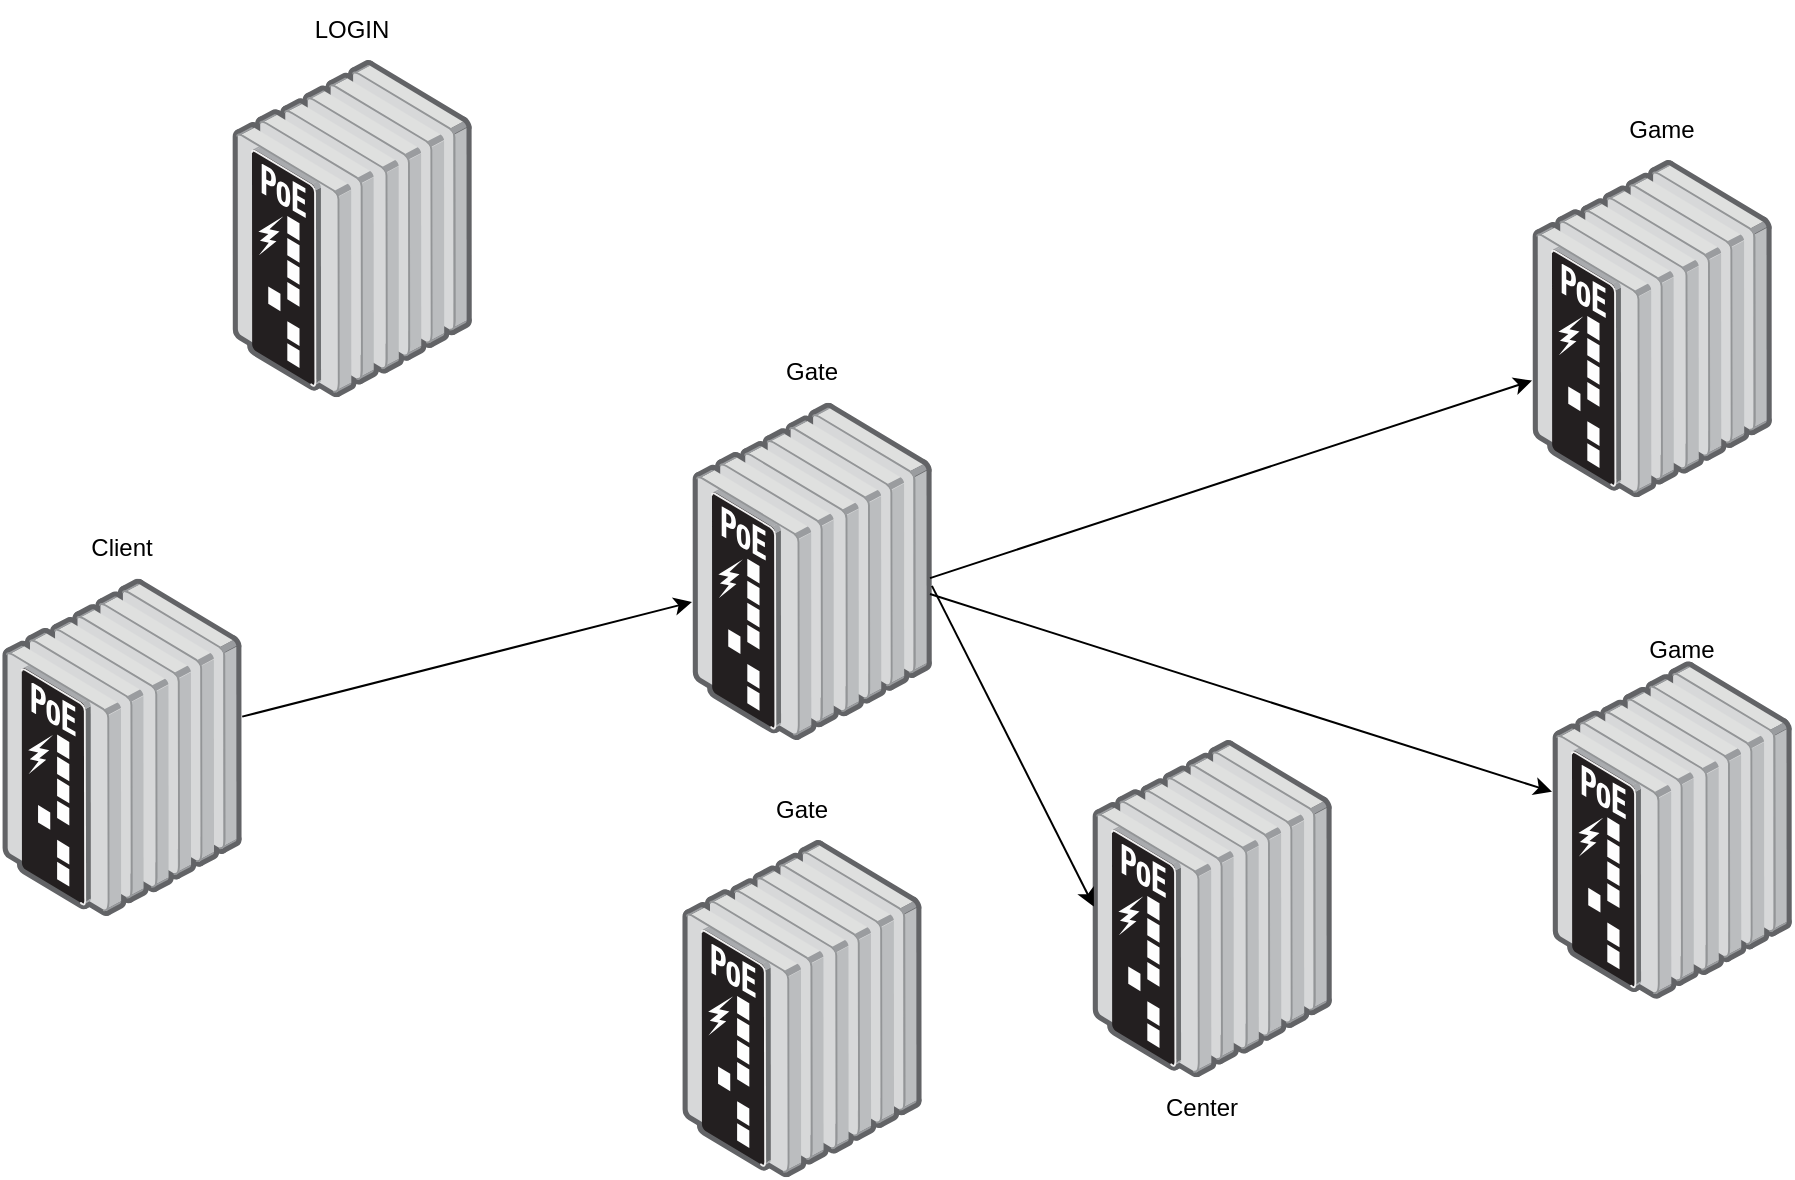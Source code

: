 <mxfile version="14.2.4" type="embed" pages="2">
    <diagram id="k4Jd2P2Ac0SRAA9ePXXa" name="第 1 页">
        <mxGraphModel dx="1196" dy="2098" grid="1" gridSize="10" guides="1" tooltips="1" connect="1" arrows="1" fold="1" page="1" pageScale="1" pageWidth="827" pageHeight="1169" math="0" shadow="0">
            <root>
                <mxCell id="0"/>
                <mxCell id="1" parent="0"/>
                <mxCell id="8" value="" style="points=[];aspect=fixed;html=1;align=center;shadow=0;dashed=0;image;image=img/lib/allied_telesis/switch/Industrial_Ethernet_IE200_POE.svg;" parent="1" vertex="1">
                    <mxGeometry x="220" y="-50" width="120.2" height="168.64" as="geometry"/>
                </mxCell>
                <mxCell id="9" value="LOGIN" style="text;html=1;strokeColor=none;fillColor=none;align=center;verticalAlign=middle;whiteSpace=wrap;rounded=0;" parent="1" vertex="1">
                    <mxGeometry x="225.1" y="-80" width="110" height="30" as="geometry"/>
                </mxCell>
                <mxCell id="10" value="" style="points=[];aspect=fixed;html=1;align=center;shadow=0;dashed=0;image;image=img/lib/allied_telesis/switch/Industrial_Ethernet_IE200_POE.svg;" parent="1" vertex="1">
                    <mxGeometry x="450" y="121.36" width="120.2" height="168.64" as="geometry"/>
                </mxCell>
                <mxCell id="11" value="Gate" style="text;html=1;strokeColor=none;fillColor=none;align=center;verticalAlign=middle;whiteSpace=wrap;rounded=0;" parent="1" vertex="1">
                    <mxGeometry x="455.1" y="91.36" width="110" height="30" as="geometry"/>
                </mxCell>
                <mxCell id="12" value="" style="points=[];aspect=fixed;html=1;align=center;shadow=0;dashed=0;image;image=img/lib/allied_telesis/switch/Industrial_Ethernet_IE200_POE.svg;" parent="1" vertex="1">
                    <mxGeometry x="444.9" y="340" width="120.2" height="168.64" as="geometry"/>
                </mxCell>
                <mxCell id="13" value="Gate" style="text;html=1;strokeColor=none;fillColor=none;align=center;verticalAlign=middle;whiteSpace=wrap;rounded=0;" parent="1" vertex="1">
                    <mxGeometry x="450" y="310" width="110" height="30" as="geometry"/>
                </mxCell>
                <mxCell id="16" value="" style="points=[];aspect=fixed;html=1;align=center;shadow=0;dashed=0;image;image=img/lib/allied_telesis/switch/Industrial_Ethernet_IE200_POE.svg;" parent="1" vertex="1">
                    <mxGeometry x="870" y="7.105e-15" width="120.2" height="168.64" as="geometry"/>
                </mxCell>
                <mxCell id="17" value="Game" style="text;html=1;strokeColor=none;fillColor=none;align=center;verticalAlign=middle;whiteSpace=wrap;rounded=0;" parent="1" vertex="1">
                    <mxGeometry x="880.2" y="-30.0" width="110" height="30" as="geometry"/>
                </mxCell>
                <mxCell id="18" value="" style="points=[];aspect=fixed;html=1;align=center;shadow=0;dashed=0;image;image=img/lib/allied_telesis/switch/Industrial_Ethernet_IE200_POE.svg;" parent="1" vertex="1">
                    <mxGeometry x="880" y="250.68" width="120.2" height="168.64" as="geometry"/>
                </mxCell>
                <mxCell id="19" value="Game" style="text;html=1;strokeColor=none;fillColor=none;align=center;verticalAlign=middle;whiteSpace=wrap;rounded=0;" parent="1" vertex="1">
                    <mxGeometry x="890.2" y="230" width="110" height="30" as="geometry"/>
                </mxCell>
                <mxCell id="20" value="" style="points=[];aspect=fixed;html=1;align=center;shadow=0;dashed=0;image;image=img/lib/allied_telesis/switch/Industrial_Ethernet_IE200_POE.svg;" parent="1" vertex="1">
                    <mxGeometry x="650" y="290" width="120.2" height="168.64" as="geometry"/>
                </mxCell>
                <mxCell id="21" value="Center" style="text;html=1;strokeColor=none;fillColor=none;align=center;verticalAlign=middle;whiteSpace=wrap;rounded=0;" parent="1" vertex="1">
                    <mxGeometry x="650" y="458.64" width="110" height="30" as="geometry"/>
                </mxCell>
                <mxCell id="22" value="" style="points=[];aspect=fixed;html=1;align=center;shadow=0;dashed=0;image;image=img/lib/allied_telesis/switch/Industrial_Ethernet_IE200_POE.svg;" parent="1" vertex="1">
                    <mxGeometry x="104.9" y="209.32" width="120.2" height="168.64" as="geometry"/>
                </mxCell>
                <mxCell id="23" value="Client" style="text;html=1;strokeColor=none;fillColor=none;align=center;verticalAlign=middle;whiteSpace=wrap;rounded=0;" parent="1" vertex="1">
                    <mxGeometry x="110" y="179.32" width="110" height="30" as="geometry"/>
                </mxCell>
                <mxCell id="24" value="" style="endArrow=classic;html=1;entryX=0;entryY=0.654;entryDx=0;entryDy=0;entryPerimeter=0;exitX=0.99;exitY=0.52;exitDx=0;exitDy=0;exitPerimeter=0;" parent="1" source="10" target="16" edge="1">
                    <mxGeometry width="50" height="50" relative="1" as="geometry">
                        <mxPoint x="540" y="280" as="sourcePoint"/>
                        <mxPoint x="590" y="230" as="targetPoint"/>
                    </mxGeometry>
                </mxCell>
                <mxCell id="25" value="" style="endArrow=classic;html=1;" parent="1" source="22" target="10" edge="1">
                    <mxGeometry width="50" height="50" relative="1" as="geometry">
                        <mxPoint x="260" y="310" as="sourcePoint"/>
                        <mxPoint x="310" y="260" as="targetPoint"/>
                    </mxGeometry>
                </mxCell>
                <mxCell id="26" value="" style="endArrow=classic;html=1;entryX=0.008;entryY=0.494;entryDx=0;entryDy=0;entryPerimeter=0;exitX=0.998;exitY=0.543;exitDx=0;exitDy=0;exitPerimeter=0;" parent="1" source="10" target="20" edge="1">
                    <mxGeometry width="50" height="50" relative="1" as="geometry">
                        <mxPoint x="578.998" y="219.053" as="sourcePoint"/>
                        <mxPoint x="760" y="130.971" as="targetPoint"/>
                    </mxGeometry>
                </mxCell>
                <mxCell id="27" value="" style="endArrow=classic;html=1;exitX=0.99;exitY=0.567;exitDx=0;exitDy=0;exitPerimeter=0;" parent="1" source="10" target="18" edge="1">
                    <mxGeometry width="50" height="50" relative="1" as="geometry">
                        <mxPoint x="579.96" y="222.932" as="sourcePoint"/>
                        <mxPoint x="750.962" y="593.988" as="targetPoint"/>
                    </mxGeometry>
                </mxCell>
            </root>
        </mxGraphModel>
    </diagram>
    <diagram id="mUpYVrXcaHzCLr676IzK" name="第 2 页">
        <mxGraphModel dx="2023" dy="929" grid="1" gridSize="10" guides="1" tooltips="1" connect="1" arrows="1" fold="1" page="1" pageScale="1" pageWidth="827" pageHeight="1169" math="0" shadow="0">
            <root>
                <mxCell id="pmkSR6v0UuQ-67jsOixc-0"/>
                <mxCell id="pmkSR6v0UuQ-67jsOixc-1" parent="pmkSR6v0UuQ-67jsOixc-0"/>
                <mxCell id="0" value="hub" style="ellipse;whiteSpace=wrap;html=1;" parent="pmkSR6v0UuQ-67jsOixc-1" vertex="1">
                    <mxGeometry x="160" y="255" width="90" height="70" as="geometry"/>
                </mxCell>
                <mxCell id="1" value="auth master" style="ellipse;whiteSpace=wrap;html=1;" parent="pmkSR6v0UuQ-67jsOixc-1" vertex="1">
                    <mxGeometry x="300" y="242.5" width="110" height="90" as="geometry"/>
                </mxCell>
                <mxCell id="2" value="auth slave" style="ellipse;whiteSpace=wrap;html=1;" parent="pmkSR6v0UuQ-67jsOixc-1" vertex="1">
                    <mxGeometry x="380" y="202.5" width="70" height="60" as="geometry"/>
                </mxCell>
                <mxCell id="3" value="auth slave" style="ellipse;whiteSpace=wrap;html=1;" parent="pmkSR6v0UuQ-67jsOixc-1" vertex="1">
                    <mxGeometry x="410" y="262.5" width="70" height="60" as="geometry"/>
                </mxCell>
                <mxCell id="4" value="auth slave" style="ellipse;whiteSpace=wrap;html=1;" parent="pmkSR6v0UuQ-67jsOixc-1" vertex="1">
                    <mxGeometry x="370" y="322.5" width="70" height="60" as="geometry"/>
                </mxCell>
                <mxCell id="5" value="generatord" style="ellipse;whiteSpace=wrap;html=1;" parent="pmkSR6v0UuQ-67jsOixc-1" vertex="1">
                    <mxGeometry x="440" y="122.5" width="120" height="80" as="geometry"/>
                </mxCell>
                <mxCell id="7" value="redis master" style="ellipse;whiteSpace=wrap;html=1;" parent="pmkSR6v0UuQ-67jsOixc-1" vertex="1">
                    <mxGeometry x="520" y="237.5" width="110" height="90" as="geometry"/>
                </mxCell>
                <mxCell id="8" value="redis slave" style="ellipse;whiteSpace=wrap;html=1;" parent="pmkSR6v0UuQ-67jsOixc-1" vertex="1">
                    <mxGeometry x="600" y="197.5" width="70" height="60" as="geometry"/>
                </mxCell>
                <mxCell id="9" value="redis slave" style="ellipse;whiteSpace=wrap;html=1;" parent="pmkSR6v0UuQ-67jsOixc-1" vertex="1">
                    <mxGeometry x="630" y="257.5" width="70" height="60" as="geometry"/>
                </mxCell>
                <mxCell id="10" value="redis slave" style="ellipse;whiteSpace=wrap;html=1;" parent="pmkSR6v0UuQ-67jsOixc-1" vertex="1">
                    <mxGeometry x="590" y="317.5" width="70" height="60" as="geometry"/>
                </mxCell>
                <mxCell id="11" value="hub:保持客户端连接&amp;nbsp; 转发客户端消息到auth服务&lt;br&gt;auth：无状态验证服务， 注册账号 登陆验证&lt;br&gt;&lt;span style=&quot;text-align: center&quot;&gt;generatord：uuid 和 tocken 生成&lt;/span&gt;" style="text;html=1;strokeColor=none;fillColor=none;align=left;verticalAlign=top;whiteSpace=wrap;rounded=0;" parent="pmkSR6v0UuQ-67jsOixc-1" vertex="1">
                    <mxGeometry x="200" y="410" width="440" height="90" as="geometry"/>
                </mxCell>
                <mxCell id="12" value="hub" style="ellipse;whiteSpace=wrap;html=1;" parent="pmkSR6v0UuQ-67jsOixc-1" vertex="1">
                    <mxGeometry x="120" y="600" width="90" height="70" as="geometry"/>
                </mxCell>
                <mxCell id="13" value="auth" style="ellipse;whiteSpace=wrap;html=1;" parent="pmkSR6v0UuQ-67jsOixc-1" vertex="1">
                    <mxGeometry x="450" y="500" width="110" height="90" as="geometry"/>
                </mxCell>
                <mxCell id="14" value="agent" style="ellipse;whiteSpace=wrap;html=1;" parent="pmkSR6v0UuQ-67jsOixc-1" vertex="1">
                    <mxGeometry x="510" y="690" width="90" height="70" as="geometry"/>
                </mxCell>
                <mxCell id="15" value="" style="endArrow=classic;html=1;entryX=0;entryY=0.5;entryDx=0;entryDy=0;" parent="pmkSR6v0UuQ-67jsOixc-1" source="12" target="13" edge="1">
                    <mxGeometry width="50" height="50" relative="1" as="geometry">
                        <mxPoint x="220" y="610" as="sourcePoint"/>
                        <mxPoint x="270" y="560" as="targetPoint"/>
                    </mxGeometry>
                </mxCell>
                <mxCell id="16" value="&amp;nbsp;2 验证token" style="edgeLabel;html=1;align=center;verticalAlign=middle;resizable=0;points=[];" parent="15" vertex="1" connectable="0">
                    <mxGeometry x="-0.203" y="2" relative="1" as="geometry">
                        <mxPoint as="offset"/>
                    </mxGeometry>
                </mxCell>
                <mxCell id="17" value="client" style="ellipse;whiteSpace=wrap;html=1;" parent="pmkSR6v0UuQ-67jsOixc-1" vertex="1">
                    <mxGeometry x="-80" y="880" width="120" height="80" as="geometry"/>
                </mxCell>
                <mxCell id="20" value="" style="endArrow=classic;html=1;exitX=0;exitY=1;exitDx=0;exitDy=0;entryX=0.922;entryY=0.771;entryDx=0;entryDy=0;entryPerimeter=0;" parent="pmkSR6v0UuQ-67jsOixc-1" source="13" target="12" edge="1">
                    <mxGeometry width="50" height="50" relative="1" as="geometry">
                        <mxPoint x="360" y="780" as="sourcePoint"/>
                        <mxPoint x="220" y="650" as="targetPoint"/>
                    </mxGeometry>
                </mxCell>
                <mxCell id="21" value="3 验证结果" style="edgeLabel;html=1;align=center;verticalAlign=middle;resizable=0;points=[];" parent="20" vertex="1" connectable="0">
                    <mxGeometry x="-0.094" relative="1" as="geometry">
                        <mxPoint as="offset"/>
                    </mxGeometry>
                </mxCell>
                <mxCell id="22" value="" style="html=1;points=[];perimeter=orthogonalPerimeter;" parent="pmkSR6v0UuQ-67jsOixc-1" vertex="1">
                    <mxGeometry x="-25" y="960" width="10" height="410" as="geometry"/>
                </mxCell>
                <mxCell id="24" value="hub" style="ellipse;whiteSpace=wrap;html=1;" parent="pmkSR6v0UuQ-67jsOixc-1" vertex="1">
                    <mxGeometry x="145" y="880" width="120" height="80" as="geometry"/>
                </mxCell>
                <mxCell id="25" value="" style="html=1;points=[];perimeter=orthogonalPerimeter;" parent="pmkSR6v0UuQ-67jsOixc-1" vertex="1">
                    <mxGeometry x="200" y="960" width="10" height="410" as="geometry"/>
                </mxCell>
                <mxCell id="26" value="auth" style="ellipse;whiteSpace=wrap;html=1;" parent="pmkSR6v0UuQ-67jsOixc-1" vertex="1">
                    <mxGeometry x="400" y="880" width="120" height="80" as="geometry"/>
                </mxCell>
                <mxCell id="27" value="" style="html=1;points=[];perimeter=orthogonalPerimeter;" parent="pmkSR6v0UuQ-67jsOixc-1" vertex="1">
                    <mxGeometry x="455" y="960" width="10" height="410" as="geometry"/>
                </mxCell>
                <mxCell id="28" value="agent" style="ellipse;whiteSpace=wrap;html=1;" parent="pmkSR6v0UuQ-67jsOixc-1" vertex="1">
                    <mxGeometry x="600" y="880" width="120" height="80" as="geometry"/>
                </mxCell>
                <mxCell id="29" value="" style="html=1;points=[];perimeter=orthogonalPerimeter;" parent="pmkSR6v0UuQ-67jsOixc-1" vertex="1">
                    <mxGeometry x="655" y="960" width="10" height="410" as="geometry"/>
                </mxCell>
                <mxCell id="34" value="connect" style="html=1;verticalAlign=bottom;endArrow=block;entryX=-0.4;entryY=0.107;entryDx=0;entryDy=0;entryPerimeter=0;" parent="pmkSR6v0UuQ-67jsOixc-1" source="22" target="25" edge="1">
                    <mxGeometry width="80" relative="1" as="geometry">
                        <mxPoint x="-10" y="1004" as="sourcePoint"/>
                        <mxPoint x="70" y="1010" as="targetPoint"/>
                    </mxGeometry>
                </mxCell>
                <mxCell id="36" value="return" style="html=1;verticalAlign=bottom;endArrow=open;dashed=1;endSize=8;exitX=-0.3;exitY=0.251;exitDx=0;exitDy=0;exitPerimeter=0;entryX=1;entryY=0.244;entryDx=0;entryDy=0;entryPerimeter=0;" parent="pmkSR6v0UuQ-67jsOixc-1" source="25" target="22" edge="1">
                    <mxGeometry relative="1" as="geometry">
                        <mxPoint x="90" y="1080" as="sourcePoint"/>
                        <mxPoint x="10" y="1080" as="targetPoint"/>
                    </mxGeometry>
                </mxCell>
                <mxCell id="37" value="分配验证服务" style="html=1;fillColor=none;strokeColor=none;" parent="pmkSR6v0UuQ-67jsOixc-1" vertex="1">
                    <mxGeometry x="145" y="1010" width="115" height="40" as="geometry"/>
                </mxCell>
                <mxCell id="38" value="登录消息" style="html=1;verticalAlign=bottom;endArrow=block;entryX=0.2;entryY=0.39;entryDx=0;entryDy=0;entryPerimeter=0;" parent="pmkSR6v0UuQ-67jsOixc-1" target="27" edge="1">
                    <mxGeometry x="-0.513" y="-10" width="80" relative="1" as="geometry">
                        <mxPoint x="-15" y="1120" as="sourcePoint"/>
                        <mxPoint x="196" y="1120" as="targetPoint"/>
                        <mxPoint as="offset"/>
                    </mxGeometry>
                </mxCell>
                <mxCell id="39" value="验证&lt;br&gt;获取玩家uuid" style="html=1;fillColor=none;strokeColor=none;" parent="pmkSR6v0UuQ-67jsOixc-1" vertex="1">
                    <mxGeometry x="405" y="1130" width="115" height="40" as="geometry"/>
                </mxCell>
                <mxCell id="41" value="验证结果" style="html=1;verticalAlign=bottom;endArrow=block;exitX=0.1;exitY=0.539;exitDx=0;exitDy=0;entryX=1;entryY=0.544;entryDx=0;entryDy=0;entryPerimeter=0;exitPerimeter=0;" parent="pmkSR6v0UuQ-67jsOixc-1" source="27" target="25" edge="1">
                    <mxGeometry width="80" relative="1" as="geometry">
                        <mxPoint x="100" y="1310" as="sourcePoint"/>
                        <mxPoint x="180" y="1310" as="targetPoint"/>
                    </mxGeometry>
                </mxCell>
                <mxCell id="42" value="登录结果" style="html=1;verticalAlign=bottom;endArrow=open;dashed=1;endSize=8;" parent="pmkSR6v0UuQ-67jsOixc-1" edge="1">
                    <mxGeometry x="-0.404" relative="1" as="geometry">
                        <mxPoint x="448" y="1249" as="sourcePoint"/>
                        <mxPoint x="-15" y="1249" as="targetPoint"/>
                        <Array as="points"/>
                        <mxPoint as="offset"/>
                    </mxGeometry>
                </mxCell>
                <mxCell id="43" value="成功：分配agent&amp;nbsp;" style="html=1;fillColor=none;strokeColor=none;" parent="pmkSR6v0UuQ-67jsOixc-1" vertex="1">
                    <mxGeometry x="131.25" y="1190" width="148.75" height="20" as="geometry"/>
                </mxCell>
                <mxCell id="45" value="登录&amp;nbsp; (uuid fd hub)" style="html=1;verticalAlign=bottom;endArrow=block;exitX=1.4;exitY=0.656;exitDx=0;exitDy=0;exitPerimeter=0;" parent="pmkSR6v0UuQ-67jsOixc-1" source="25" target="29" edge="1">
                    <mxGeometry x="-0.191" y="10" width="80" relative="1" as="geometry">
                        <mxPoint x="210" y="1250" as="sourcePoint"/>
                        <mxPoint x="650" y="1250" as="targetPoint"/>
                        <Array as="points">
                            <mxPoint x="320" y="1230"/>
                        </Array>
                        <mxPoint as="offset"/>
                    </mxGeometry>
                </mxCell>
                <mxCell id="50" value="初始化玩家&amp;nbsp; 加载数据" style="html=1;fillColor=none;strokeColor=none;" parent="pmkSR6v0UuQ-67jsOixc-1" vertex="1">
                    <mxGeometry x="608.75" y="1230" width="112.5" height="30" as="geometry"/>
                </mxCell>
                <mxCell id="51" value="client" style="shape=umlLifeline;perimeter=lifelinePerimeter;whiteSpace=wrap;html=1;container=1;collapsible=0;recursiveResize=0;outlineConnect=0;" parent="pmkSR6v0UuQ-67jsOixc-1" vertex="1">
                    <mxGeometry x="20" y="1604" width="100" height="366" as="geometry"/>
                </mxCell>
                <mxCell id="52" value="login" style="shape=umlLifeline;perimeter=lifelinePerimeter;whiteSpace=wrap;html=1;container=1;collapsible=0;recursiveResize=0;outlineConnect=0;" parent="pmkSR6v0UuQ-67jsOixc-1" vertex="1">
                    <mxGeometry x="250" y="1604" width="100" height="366" as="geometry"/>
                </mxCell>
                <mxCell id="55" value="" style="html=1;points=[];perimeter=orthogonalPerimeter;" parent="52" vertex="1">
                    <mxGeometry x="40" y="70" width="10" height="80" as="geometry"/>
                </mxCell>
                <mxCell id="53" value="control" style="shape=umlLifeline;perimeter=lifelinePerimeter;whiteSpace=wrap;html=1;container=1;collapsible=0;recursiveResize=0;outlineConnect=0;" parent="pmkSR6v0UuQ-67jsOixc-1" vertex="1">
                    <mxGeometry x="460" y="1604" width="100" height="376" as="geometry"/>
                </mxCell>
                <mxCell id="58" value="" style="html=1;points=[];perimeter=orthogonalPerimeter;" parent="53" vertex="1">
                    <mxGeometry x="40" y="85" width="10" height="50" as="geometry"/>
                </mxCell>
                <mxCell id="54" value="gate" style="shape=umlLifeline;perimeter=lifelinePerimeter;whiteSpace=wrap;html=1;container=1;collapsible=0;recursiveResize=0;outlineConnect=0;" parent="pmkSR6v0UuQ-67jsOixc-1" vertex="1">
                    <mxGeometry x="660" y="1600" width="100" height="410" as="geometry"/>
                </mxCell>
                <mxCell id="149" value="" style="html=1;points=[];perimeter=orthogonalPerimeter;fillColor=none;" parent="54" vertex="1">
                    <mxGeometry x="45" y="224" width="10" height="80" as="geometry"/>
                </mxCell>
                <mxCell id="152" value="" style="html=1;points=[];perimeter=orthogonalPerimeter;fillColor=none;" parent="54" vertex="1">
                    <mxGeometry x="45" y="97" width="10" height="33" as="geometry"/>
                </mxCell>
                <mxCell id="56" value="login msg" style="html=1;verticalAlign=bottom;endArrow=block;entryX=0;entryY=0;" parent="pmkSR6v0UuQ-67jsOixc-1" source="51" target="55" edge="1">
                    <mxGeometry relative="1" as="geometry">
                        <mxPoint x="220" y="1674" as="sourcePoint"/>
                    </mxGeometry>
                </mxCell>
                <mxCell id="57" value="return&amp;nbsp; gate ip&amp;nbsp; uuid&amp;nbsp; token" style="html=1;verticalAlign=bottom;endArrow=open;dashed=1;endSize=8;exitX=0;exitY=0.95;" parent="pmkSR6v0UuQ-67jsOixc-1" source="55" target="51" edge="1">
                    <mxGeometry relative="1" as="geometry">
                        <mxPoint x="220" y="1750" as="targetPoint"/>
                    </mxGeometry>
                </mxCell>
                <mxCell id="59" value="负载均衡 gate" style="html=1;verticalAlign=bottom;endArrow=block;entryX=0;entryY=0;" parent="pmkSR6v0UuQ-67jsOixc-1" source="52" target="58" edge="1">
                    <mxGeometry relative="1" as="geometry">
                        <mxPoint x="335" y="1700" as="sourcePoint"/>
                    </mxGeometry>
                </mxCell>
                <mxCell id="60" value="return&amp;nbsp; gate ip" style="html=1;verticalAlign=bottom;endArrow=open;dashed=1;endSize=8;exitX=-0.3;exitY=0.98;exitDx=0;exitDy=0;exitPerimeter=0;" parent="pmkSR6v0UuQ-67jsOixc-1" source="58" target="52" edge="1">
                    <mxGeometry relative="1" as="geometry">
                        <mxPoint x="335" y="1776" as="targetPoint"/>
                    </mxGeometry>
                </mxCell>
                <mxCell id="67" value="问题:&lt;br&gt;1.在gate通知control前，同账号再次登陆，导致两个网关中分别有一个 客户端agent&lt;br&gt;解决：同一uuid 多次登陆只能分配到同一个gate&lt;br&gt;&lt;br&gt;&lt;br&gt;&lt;br&gt;" style="html=1;align=left;verticalAlign=top;" parent="pmkSR6v0UuQ-67jsOixc-1" vertex="1">
                    <mxGeometry x="850" y="1610" width="490" height="90" as="geometry"/>
                </mxCell>
                <mxCell id="71" value="login : 分布式 无状态 服务器， 用于注册账号&amp;nbsp; 账号密码验证&lt;br&gt;control: 单点服务器，宕机重启 从gate拉去数据，用于负载均衡gate&lt;br&gt;gate：分布式服务器&amp;nbsp; ，宕机所有已经登陆的客户端掉线 ，重启后等待登陆的token 已经不存在 需要客户端重新登陆" style="html=1;align=left;verticalAlign=top;" parent="pmkSR6v0UuQ-67jsOixc-1" vertex="1">
                    <mxGeometry x="850" y="1700" width="640" height="80" as="geometry"/>
                </mxCell>
                <mxCell id="150" value="登陆&amp;nbsp; &amp;nbsp;uuid&amp;nbsp; token" style="html=1;verticalAlign=bottom;endArrow=block;entryX=0;entryY=0;" parent="pmkSR6v0UuQ-67jsOixc-1" source="51" target="149" edge="1">
                    <mxGeometry relative="1" as="geometry">
                        <mxPoint x="219" y="1880" as="sourcePoint"/>
                    </mxGeometry>
                </mxCell>
                <mxCell id="151" value="return" style="html=1;verticalAlign=bottom;endArrow=open;dashed=1;endSize=8;exitX=0;exitY=0.95;" parent="pmkSR6v0UuQ-67jsOixc-1" source="149" target="51" edge="1">
                    <mxGeometry relative="1" as="geometry">
                        <mxPoint x="219" y="1956" as="targetPoint"/>
                    </mxGeometry>
                </mxCell>
                <mxCell id="153" value="通知token" style="html=1;verticalAlign=bottom;endArrow=block;entryX=-0.3;entryY=0.175;entryDx=0;entryDy=0;entryPerimeter=0;" parent="pmkSR6v0UuQ-67jsOixc-1" source="58" target="152" edge="1">
                    <mxGeometry x="-0.062" y="13" relative="1" as="geometry">
                        <mxPoint x="430" y="1890" as="sourcePoint"/>
                        <mxPoint as="offset"/>
                    </mxGeometry>
                </mxCell>
                <mxCell id="154" value="return" style="html=1;verticalAlign=bottom;endArrow=open;dashed=1;endSize=8;exitX=-0.1;exitY=0.735;exitDx=0;exitDy=0;exitPerimeter=0;" parent="pmkSR6v0UuQ-67jsOixc-1" source="152" target="53" edge="1">
                    <mxGeometry relative="1" as="geometry">
                        <mxPoint x="430" y="1966" as="targetPoint"/>
                    </mxGeometry>
                </mxCell>
                <mxCell id="155" value="&lt;font color=&quot;#cc0000&quot;&gt;单服登陆承载量 受限于control&lt;/font&gt;" style="html=1;align=left;verticalAlign=top;" parent="pmkSR6v0UuQ-67jsOixc-1" vertex="1">
                    <mxGeometry x="440" y="1550" width="190" height="30" as="geometry"/>
                </mxCell>
                <mxCell id="163" value="control 玩家管理&amp;nbsp; ：保存玩家 应该在的登陆点&lt;br&gt;&lt;br&gt;" style="html=1;align=left;verticalAlign=top;" parent="pmkSR6v0UuQ-67jsOixc-1" vertex="1">
                    <mxGeometry x="850" y="1856" width="490" height="90" as="geometry"/>
                </mxCell>
            </root>
        </mxGraphModel>
    </diagram>
</mxfile>